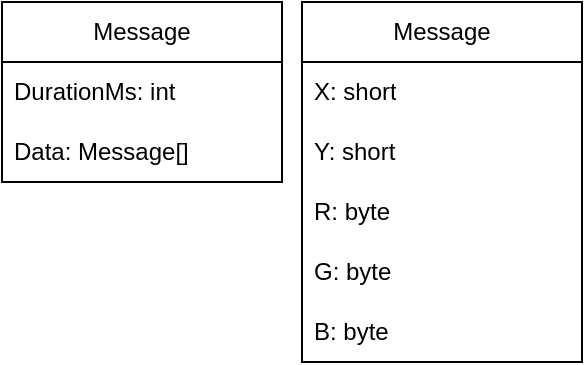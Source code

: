 <mxfile version="21.6.1" type="embed">
  <diagram id="Opc3aww4Wg-ewtzPB6l2" name="Page-1">
    <mxGraphModel grid="1" page="1" gridSize="10" guides="1" tooltips="1" connect="1" arrows="1" fold="1" pageScale="1" pageWidth="827" pageHeight="1169" math="0" shadow="0">
      <root>
        <mxCell id="0" />
        <mxCell id="1" parent="0" />
        <mxCell id="1kwuvZ_6eNh2sHWRRaDC-2" value="Message" style="swimlane;fontStyle=0;childLayout=stackLayout;horizontal=1;startSize=30;horizontalStack=0;resizeParent=1;resizeParentMax=0;resizeLast=0;collapsible=1;marginBottom=0;whiteSpace=wrap;html=1;" vertex="1" parent="1">
          <mxGeometry x="100" y="90" width="140" height="90" as="geometry" />
        </mxCell>
        <mxCell id="1kwuvZ_6eNh2sHWRRaDC-3" value="DurationMs: int" style="text;strokeColor=none;fillColor=none;align=left;verticalAlign=middle;spacingLeft=4;spacingRight=4;overflow=hidden;points=[[0,0.5],[1,0.5]];portConstraint=eastwest;rotatable=0;whiteSpace=wrap;html=1;" vertex="1" parent="1kwuvZ_6eNh2sHWRRaDC-2">
          <mxGeometry y="30" width="140" height="30" as="geometry" />
        </mxCell>
        <mxCell id="1kwuvZ_6eNh2sHWRRaDC-4" value="Data: Message[]" style="text;strokeColor=none;fillColor=none;align=left;verticalAlign=middle;spacingLeft=4;spacingRight=4;overflow=hidden;points=[[0,0.5],[1,0.5]];portConstraint=eastwest;rotatable=0;whiteSpace=wrap;html=1;" vertex="1" parent="1kwuvZ_6eNh2sHWRRaDC-2">
          <mxGeometry y="60" width="140" height="30" as="geometry" />
        </mxCell>
        <mxCell id="T7LhWFP4SvF7w_Czz-5C-1" value="Message" style="swimlane;fontStyle=0;childLayout=stackLayout;horizontal=1;startSize=30;horizontalStack=0;resizeParent=1;resizeParentMax=0;resizeLast=0;collapsible=1;marginBottom=0;whiteSpace=wrap;html=1;" vertex="1" parent="1">
          <mxGeometry x="250" y="90" width="140" height="180" as="geometry" />
        </mxCell>
        <mxCell id="T7LhWFP4SvF7w_Czz-5C-2" value="X: short" style="text;strokeColor=none;fillColor=none;align=left;verticalAlign=middle;spacingLeft=4;spacingRight=4;overflow=hidden;points=[[0,0.5],[1,0.5]];portConstraint=eastwest;rotatable=0;whiteSpace=wrap;html=1;" vertex="1" parent="T7LhWFP4SvF7w_Czz-5C-1">
          <mxGeometry y="30" width="140" height="30" as="geometry" />
        </mxCell>
        <mxCell id="T7LhWFP4SvF7w_Czz-5C-3" value="Y: short" style="text;strokeColor=none;fillColor=none;align=left;verticalAlign=middle;spacingLeft=4;spacingRight=4;overflow=hidden;points=[[0,0.5],[1,0.5]];portConstraint=eastwest;rotatable=0;whiteSpace=wrap;html=1;" vertex="1" parent="T7LhWFP4SvF7w_Czz-5C-1">
          <mxGeometry y="60" width="140" height="30" as="geometry" />
        </mxCell>
        <mxCell id="T7LhWFP4SvF7w_Czz-5C-4" value="R: byte" style="text;strokeColor=none;fillColor=none;align=left;verticalAlign=middle;spacingLeft=4;spacingRight=4;overflow=hidden;points=[[0,0.5],[1,0.5]];portConstraint=eastwest;rotatable=0;whiteSpace=wrap;html=1;" vertex="1" parent="T7LhWFP4SvF7w_Czz-5C-1">
          <mxGeometry y="90" width="140" height="30" as="geometry" />
        </mxCell>
        <mxCell id="T7LhWFP4SvF7w_Czz-5C-5" value="G: byte" style="text;strokeColor=none;fillColor=none;align=left;verticalAlign=middle;spacingLeft=4;spacingRight=4;overflow=hidden;points=[[0,0.5],[1,0.5]];portConstraint=eastwest;rotatable=0;whiteSpace=wrap;html=1;" vertex="1" parent="T7LhWFP4SvF7w_Czz-5C-1">
          <mxGeometry y="120" width="140" height="30" as="geometry" />
        </mxCell>
        <mxCell id="T7LhWFP4SvF7w_Czz-5C-6" value="B: byte" style="text;strokeColor=none;fillColor=none;align=left;verticalAlign=middle;spacingLeft=4;spacingRight=4;overflow=hidden;points=[[0,0.5],[1,0.5]];portConstraint=eastwest;rotatable=0;whiteSpace=wrap;html=1;" vertex="1" parent="T7LhWFP4SvF7w_Czz-5C-1">
          <mxGeometry y="150" width="140" height="30" as="geometry" />
        </mxCell>
      </root>
    </mxGraphModel>
  </diagram>
</mxfile>

